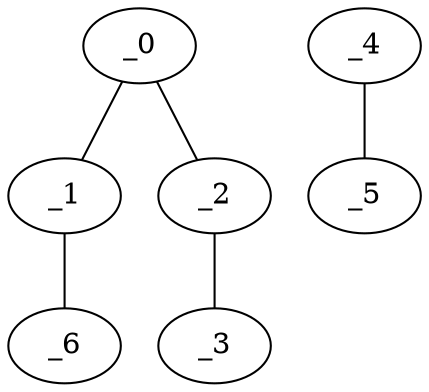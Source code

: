 graph HP1_0133 {
	_0	 [x="0.982722",
		y="2.73668"];
	_1	 [x="0.94",
		y="0.67"];
	_0 -- _1;
	_2	 [x="1.95293",
		y="-0.282696"];
	_0 -- _2;
	_6	 [x="0.661759",
		y="1.01036"];
	_1 -- _6;
	_3	 [x="1.88781",
		y="2.49777"];
	_2 -- _3;
	_4	 [x="0.883661",
		y="1.60203"];
	_5	 [x="2.7036",
		y="1.44694"];
	_4 -- _5;
}
